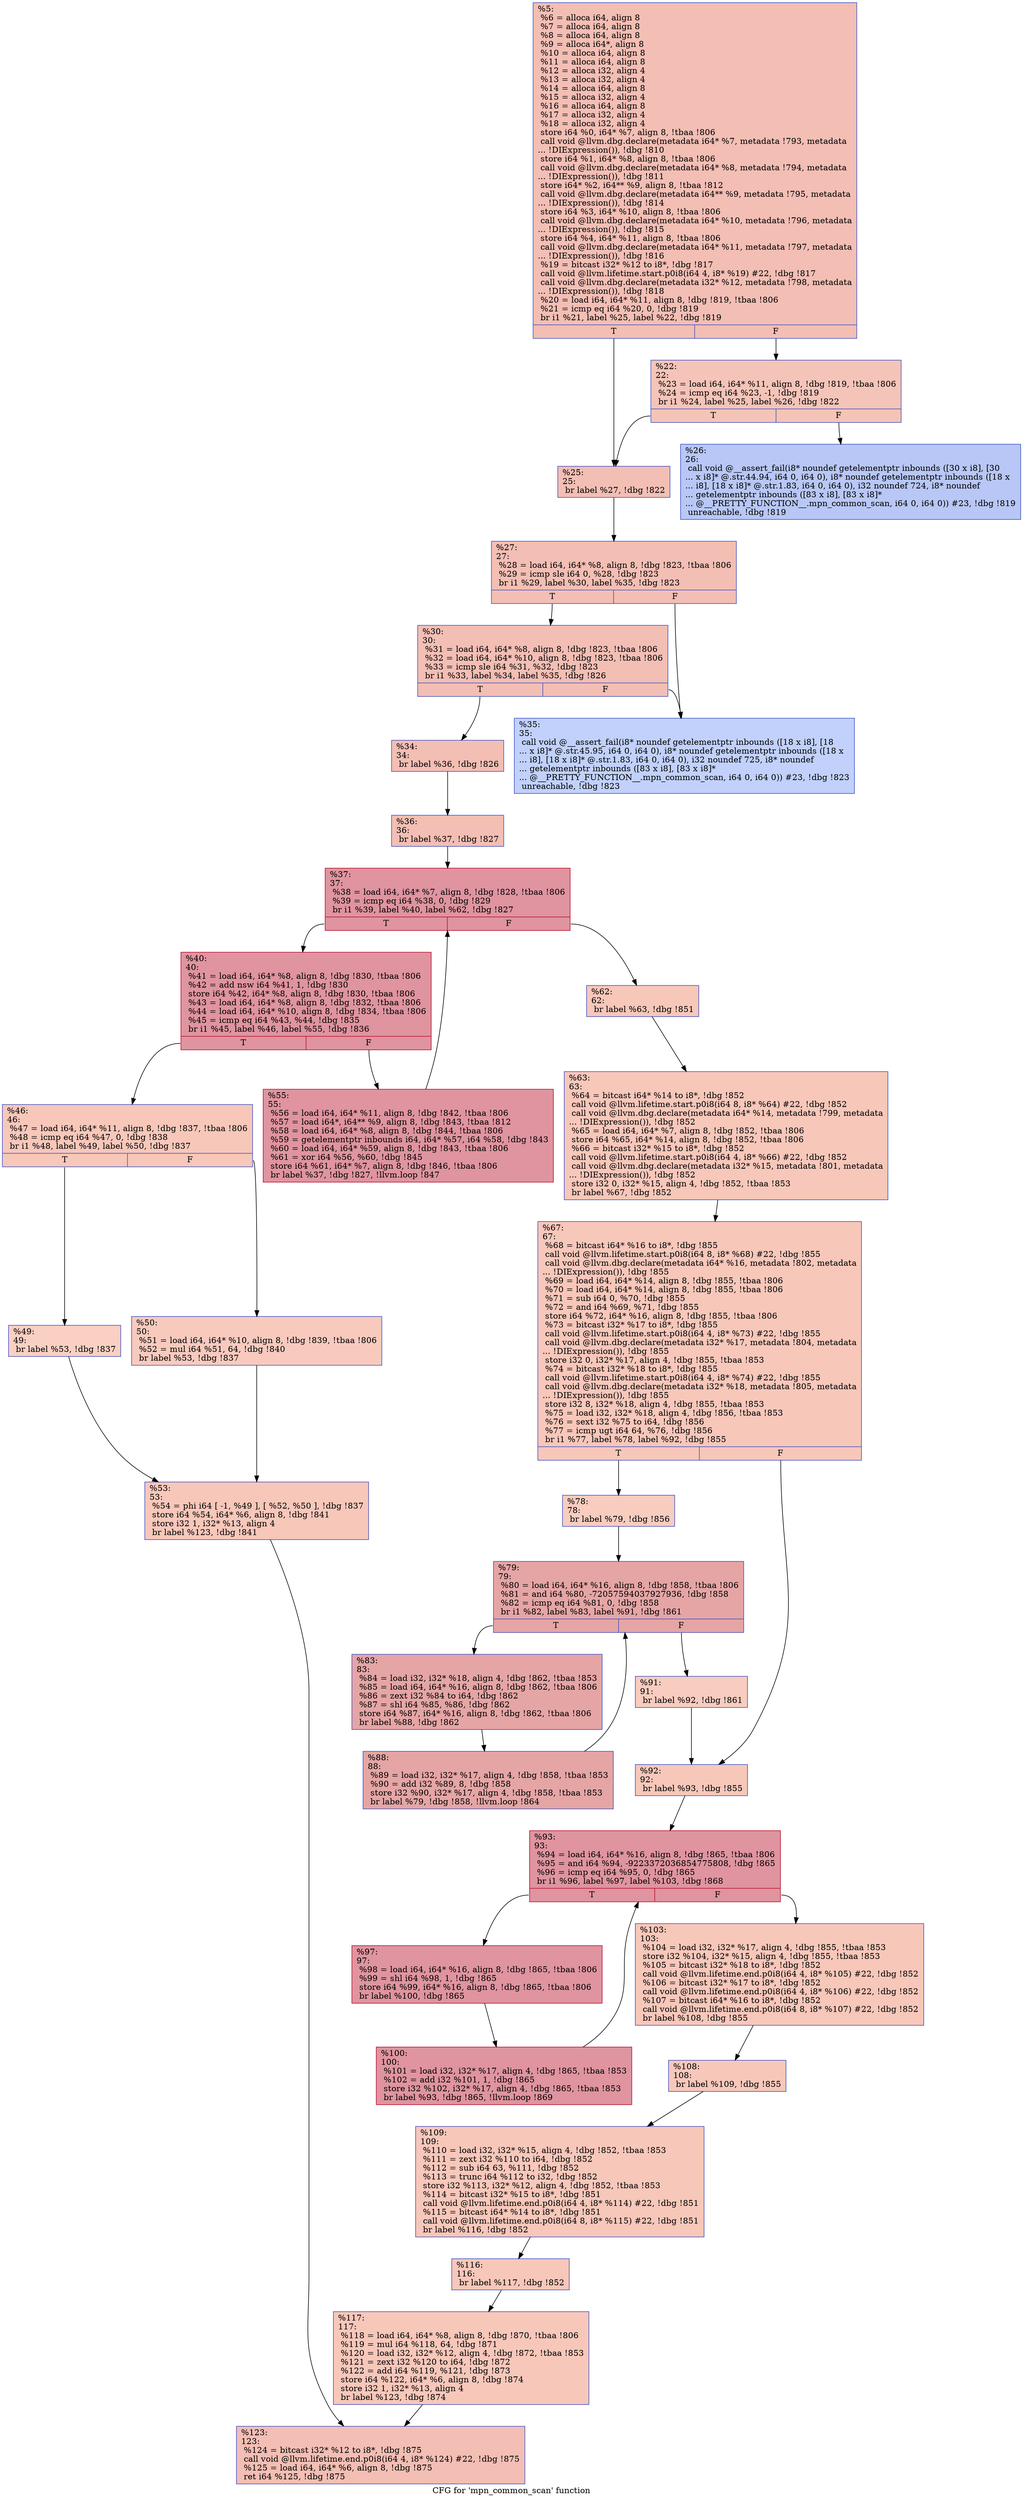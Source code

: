 digraph "CFG for 'mpn_common_scan' function" {
	label="CFG for 'mpn_common_scan' function";

	Node0x2550ca0 [shape=record,color="#3d50c3ff", style=filled, fillcolor="#e36c5570",label="{%5:\l  %6 = alloca i64, align 8\l  %7 = alloca i64, align 8\l  %8 = alloca i64, align 8\l  %9 = alloca i64*, align 8\l  %10 = alloca i64, align 8\l  %11 = alloca i64, align 8\l  %12 = alloca i32, align 4\l  %13 = alloca i32, align 4\l  %14 = alloca i64, align 8\l  %15 = alloca i32, align 4\l  %16 = alloca i64, align 8\l  %17 = alloca i32, align 4\l  %18 = alloca i32, align 4\l  store i64 %0, i64* %7, align 8, !tbaa !806\l  call void @llvm.dbg.declare(metadata i64* %7, metadata !793, metadata\l... !DIExpression()), !dbg !810\l  store i64 %1, i64* %8, align 8, !tbaa !806\l  call void @llvm.dbg.declare(metadata i64* %8, metadata !794, metadata\l... !DIExpression()), !dbg !811\l  store i64* %2, i64** %9, align 8, !tbaa !812\l  call void @llvm.dbg.declare(metadata i64** %9, metadata !795, metadata\l... !DIExpression()), !dbg !814\l  store i64 %3, i64* %10, align 8, !tbaa !806\l  call void @llvm.dbg.declare(metadata i64* %10, metadata !796, metadata\l... !DIExpression()), !dbg !815\l  store i64 %4, i64* %11, align 8, !tbaa !806\l  call void @llvm.dbg.declare(metadata i64* %11, metadata !797, metadata\l... !DIExpression()), !dbg !816\l  %19 = bitcast i32* %12 to i8*, !dbg !817\l  call void @llvm.lifetime.start.p0i8(i64 4, i8* %19) #22, !dbg !817\l  call void @llvm.dbg.declare(metadata i32* %12, metadata !798, metadata\l... !DIExpression()), !dbg !818\l  %20 = load i64, i64* %11, align 8, !dbg !819, !tbaa !806\l  %21 = icmp eq i64 %20, 0, !dbg !819\l  br i1 %21, label %25, label %22, !dbg !819\l|{<s0>T|<s1>F}}"];
	Node0x2550ca0:s0 -> Node0x2552620;
	Node0x2550ca0:s1 -> Node0x25525d0;
	Node0x25525d0 [shape=record,color="#3d50c3ff", style=filled, fillcolor="#e97a5f70",label="{%22:\l22:                                               \l  %23 = load i64, i64* %11, align 8, !dbg !819, !tbaa !806\l  %24 = icmp eq i64 %23, -1, !dbg !819\l  br i1 %24, label %25, label %26, !dbg !822\l|{<s0>T|<s1>F}}"];
	Node0x25525d0:s0 -> Node0x2552620;
	Node0x25525d0:s1 -> Node0x2552670;
	Node0x2552620 [shape=record,color="#3d50c3ff", style=filled, fillcolor="#e36c5570",label="{%25:\l25:                                               \l  br label %27, !dbg !822\l}"];
	Node0x2552620 -> Node0x25526c0;
	Node0x2552670 [shape=record,color="#3d50c3ff", style=filled, fillcolor="#5f7fe870",label="{%26:\l26:                                               \l  call void @__assert_fail(i8* noundef getelementptr inbounds ([30 x i8], [30\l... x i8]* @.str.44.94, i64 0, i64 0), i8* noundef getelementptr inbounds ([18 x\l... i8], [18 x i8]* @.str.1.83, i64 0, i64 0), i32 noundef 724, i8* noundef\l... getelementptr inbounds ([83 x i8], [83 x i8]*\l... @__PRETTY_FUNCTION__.mpn_common_scan, i64 0, i64 0)) #23, !dbg !819\l  unreachable, !dbg !819\l}"];
	Node0x25526c0 [shape=record,color="#3d50c3ff", style=filled, fillcolor="#e36c5570",label="{%27:\l27:                                               \l  %28 = load i64, i64* %8, align 8, !dbg !823, !tbaa !806\l  %29 = icmp sle i64 0, %28, !dbg !823\l  br i1 %29, label %30, label %35, !dbg !823\l|{<s0>T|<s1>F}}"];
	Node0x25526c0:s0 -> Node0x2552710;
	Node0x25526c0:s1 -> Node0x25527b0;
	Node0x2552710 [shape=record,color="#3d50c3ff", style=filled, fillcolor="#e36c5570",label="{%30:\l30:                                               \l  %31 = load i64, i64* %8, align 8, !dbg !823, !tbaa !806\l  %32 = load i64, i64* %10, align 8, !dbg !823, !tbaa !806\l  %33 = icmp sle i64 %31, %32, !dbg !823\l  br i1 %33, label %34, label %35, !dbg !826\l|{<s0>T|<s1>F}}"];
	Node0x2552710:s0 -> Node0x2552760;
	Node0x2552710:s1 -> Node0x25527b0;
	Node0x2552760 [shape=record,color="#3d50c3ff", style=filled, fillcolor="#e36c5570",label="{%34:\l34:                                               \l  br label %36, !dbg !826\l}"];
	Node0x2552760 -> Node0x2552800;
	Node0x25527b0 [shape=record,color="#3d50c3ff", style=filled, fillcolor="#7396f570",label="{%35:\l35:                                               \l  call void @__assert_fail(i8* noundef getelementptr inbounds ([18 x i8], [18\l... x i8]* @.str.45.95, i64 0, i64 0), i8* noundef getelementptr inbounds ([18 x\l... i8], [18 x i8]* @.str.1.83, i64 0, i64 0), i32 noundef 725, i8* noundef\l... getelementptr inbounds ([83 x i8], [83 x i8]*\l... @__PRETTY_FUNCTION__.mpn_common_scan, i64 0, i64 0)) #23, !dbg !823\l  unreachable, !dbg !823\l}"];
	Node0x2552800 [shape=record,color="#3d50c3ff", style=filled, fillcolor="#e36c5570",label="{%36:\l36:                                               \l  br label %37, !dbg !827\l}"];
	Node0x2552800 -> Node0x2552850;
	Node0x2552850 [shape=record,color="#b70d28ff", style=filled, fillcolor="#b70d2870",label="{%37:\l37:                                               \l  %38 = load i64, i64* %7, align 8, !dbg !828, !tbaa !806\l  %39 = icmp eq i64 %38, 0, !dbg !829\l  br i1 %39, label %40, label %62, !dbg !827\l|{<s0>T|<s1>F}}"];
	Node0x2552850:s0 -> Node0x25528a0;
	Node0x2552850:s1 -> Node0x2552a80;
	Node0x25528a0 [shape=record,color="#b70d28ff", style=filled, fillcolor="#b70d2870",label="{%40:\l40:                                               \l  %41 = load i64, i64* %8, align 8, !dbg !830, !tbaa !806\l  %42 = add nsw i64 %41, 1, !dbg !830\l  store i64 %42, i64* %8, align 8, !dbg !830, !tbaa !806\l  %43 = load i64, i64* %8, align 8, !dbg !832, !tbaa !806\l  %44 = load i64, i64* %10, align 8, !dbg !834, !tbaa !806\l  %45 = icmp eq i64 %43, %44, !dbg !835\l  br i1 %45, label %46, label %55, !dbg !836\l|{<s0>T|<s1>F}}"];
	Node0x25528a0:s0 -> Node0x25528f0;
	Node0x25528a0:s1 -> Node0x2552a30;
	Node0x25528f0 [shape=record,color="#3d50c3ff", style=filled, fillcolor="#ec7f6370",label="{%46:\l46:                                               \l  %47 = load i64, i64* %11, align 8, !dbg !837, !tbaa !806\l  %48 = icmp eq i64 %47, 0, !dbg !838\l  br i1 %48, label %49, label %50, !dbg !837\l|{<s0>T|<s1>F}}"];
	Node0x25528f0:s0 -> Node0x2552940;
	Node0x25528f0:s1 -> Node0x2552990;
	Node0x2552940 [shape=record,color="#3d50c3ff", style=filled, fillcolor="#f3947570",label="{%49:\l49:                                               \l  br label %53, !dbg !837\l}"];
	Node0x2552940 -> Node0x25529e0;
	Node0x2552990 [shape=record,color="#3d50c3ff", style=filled, fillcolor="#ef886b70",label="{%50:\l50:                                               \l  %51 = load i64, i64* %10, align 8, !dbg !839, !tbaa !806\l  %52 = mul i64 %51, 64, !dbg !840\l  br label %53, !dbg !837\l}"];
	Node0x2552990 -> Node0x25529e0;
	Node0x25529e0 [shape=record,color="#3d50c3ff", style=filled, fillcolor="#ec7f6370",label="{%53:\l53:                                               \l  %54 = phi i64 [ -1, %49 ], [ %52, %50 ], !dbg !837\l  store i64 %54, i64* %6, align 8, !dbg !841\l  store i32 1, i32* %13, align 4\l  br label %123, !dbg !841\l}"];
	Node0x25529e0 -> Node0x2552fd0;
	Node0x2552a30 [shape=record,color="#b70d28ff", style=filled, fillcolor="#b70d2870",label="{%55:\l55:                                               \l  %56 = load i64, i64* %11, align 8, !dbg !842, !tbaa !806\l  %57 = load i64*, i64** %9, align 8, !dbg !843, !tbaa !812\l  %58 = load i64, i64* %8, align 8, !dbg !844, !tbaa !806\l  %59 = getelementptr inbounds i64, i64* %57, i64 %58, !dbg !843\l  %60 = load i64, i64* %59, align 8, !dbg !843, !tbaa !806\l  %61 = xor i64 %56, %60, !dbg !845\l  store i64 %61, i64* %7, align 8, !dbg !846, !tbaa !806\l  br label %37, !dbg !827, !llvm.loop !847\l}"];
	Node0x2552a30 -> Node0x2552850;
	Node0x2552a80 [shape=record,color="#3d50c3ff", style=filled, fillcolor="#ec7f6370",label="{%62:\l62:                                               \l  br label %63, !dbg !851\l}"];
	Node0x2552a80 -> Node0x2552ad0;
	Node0x2552ad0 [shape=record,color="#3d50c3ff", style=filled, fillcolor="#ec7f6370",label="{%63:\l63:                                               \l  %64 = bitcast i64* %14 to i8*, !dbg !852\l  call void @llvm.lifetime.start.p0i8(i64 8, i8* %64) #22, !dbg !852\l  call void @llvm.dbg.declare(metadata i64* %14, metadata !799, metadata\l... !DIExpression()), !dbg !852\l  %65 = load i64, i64* %7, align 8, !dbg !852, !tbaa !806\l  store i64 %65, i64* %14, align 8, !dbg !852, !tbaa !806\l  %66 = bitcast i32* %15 to i8*, !dbg !852\l  call void @llvm.lifetime.start.p0i8(i64 4, i8* %66) #22, !dbg !852\l  call void @llvm.dbg.declare(metadata i32* %15, metadata !801, metadata\l... !DIExpression()), !dbg !852\l  store i32 0, i32* %15, align 4, !dbg !852, !tbaa !853\l  br label %67, !dbg !852\l}"];
	Node0x2552ad0 -> Node0x2552b20;
	Node0x2552b20 [shape=record,color="#3d50c3ff", style=filled, fillcolor="#ec7f6370",label="{%67:\l67:                                               \l  %68 = bitcast i64* %16 to i8*, !dbg !855\l  call void @llvm.lifetime.start.p0i8(i64 8, i8* %68) #22, !dbg !855\l  call void @llvm.dbg.declare(metadata i64* %16, metadata !802, metadata\l... !DIExpression()), !dbg !855\l  %69 = load i64, i64* %14, align 8, !dbg !855, !tbaa !806\l  %70 = load i64, i64* %14, align 8, !dbg !855, !tbaa !806\l  %71 = sub i64 0, %70, !dbg !855\l  %72 = and i64 %69, %71, !dbg !855\l  store i64 %72, i64* %16, align 8, !dbg !855, !tbaa !806\l  %73 = bitcast i32* %17 to i8*, !dbg !855\l  call void @llvm.lifetime.start.p0i8(i64 4, i8* %73) #22, !dbg !855\l  call void @llvm.dbg.declare(metadata i32* %17, metadata !804, metadata\l... !DIExpression()), !dbg !855\l  store i32 0, i32* %17, align 4, !dbg !855, !tbaa !853\l  %74 = bitcast i32* %18 to i8*, !dbg !855\l  call void @llvm.lifetime.start.p0i8(i64 4, i8* %74) #22, !dbg !855\l  call void @llvm.dbg.declare(metadata i32* %18, metadata !805, metadata\l... !DIExpression()), !dbg !855\l  store i32 8, i32* %18, align 4, !dbg !855, !tbaa !853\l  %75 = load i32, i32* %18, align 4, !dbg !856, !tbaa !853\l  %76 = sext i32 %75 to i64, !dbg !856\l  %77 = icmp ugt i64 64, %76, !dbg !856\l  br i1 %77, label %78, label %92, !dbg !855\l|{<s0>T|<s1>F}}"];
	Node0x2552b20:s0 -> Node0x2552b70;
	Node0x2552b20:s1 -> Node0x2552d00;
	Node0x2552b70 [shape=record,color="#3d50c3ff", style=filled, fillcolor="#f08b6e70",label="{%78:\l78:                                               \l  br label %79, !dbg !856\l}"];
	Node0x2552b70 -> Node0x2552bc0;
	Node0x2552bc0 [shape=record,color="#3d50c3ff", style=filled, fillcolor="#c5333470",label="{%79:\l79:                                               \l  %80 = load i64, i64* %16, align 8, !dbg !858, !tbaa !806\l  %81 = and i64 %80, -72057594037927936, !dbg !858\l  %82 = icmp eq i64 %81, 0, !dbg !858\l  br i1 %82, label %83, label %91, !dbg !861\l|{<s0>T|<s1>F}}"];
	Node0x2552bc0:s0 -> Node0x2552c10;
	Node0x2552bc0:s1 -> Node0x2552cb0;
	Node0x2552c10 [shape=record,color="#3d50c3ff", style=filled, fillcolor="#c5333470",label="{%83:\l83:                                               \l  %84 = load i32, i32* %18, align 4, !dbg !862, !tbaa !853\l  %85 = load i64, i64* %16, align 8, !dbg !862, !tbaa !806\l  %86 = zext i32 %84 to i64, !dbg !862\l  %87 = shl i64 %85, %86, !dbg !862\l  store i64 %87, i64* %16, align 8, !dbg !862, !tbaa !806\l  br label %88, !dbg !862\l}"];
	Node0x2552c10 -> Node0x2552c60;
	Node0x2552c60 [shape=record,color="#3d50c3ff", style=filled, fillcolor="#c5333470",label="{%88:\l88:                                               \l  %89 = load i32, i32* %17, align 4, !dbg !858, !tbaa !853\l  %90 = add i32 %89, 8, !dbg !858\l  store i32 %90, i32* %17, align 4, !dbg !858, !tbaa !853\l  br label %79, !dbg !858, !llvm.loop !864\l}"];
	Node0x2552c60 -> Node0x2552bc0;
	Node0x2552cb0 [shape=record,color="#3d50c3ff", style=filled, fillcolor="#f08b6e70",label="{%91:\l91:                                               \l  br label %92, !dbg !861\l}"];
	Node0x2552cb0 -> Node0x2552d00;
	Node0x2552d00 [shape=record,color="#3d50c3ff", style=filled, fillcolor="#ec7f6370",label="{%92:\l92:                                               \l  br label %93, !dbg !855\l}"];
	Node0x2552d00 -> Node0x2552d50;
	Node0x2552d50 [shape=record,color="#b70d28ff", style=filled, fillcolor="#b70d2870",label="{%93:\l93:                                               \l  %94 = load i64, i64* %16, align 8, !dbg !865, !tbaa !806\l  %95 = and i64 %94, -9223372036854775808, !dbg !865\l  %96 = icmp eq i64 %95, 0, !dbg !865\l  br i1 %96, label %97, label %103, !dbg !868\l|{<s0>T|<s1>F}}"];
	Node0x2552d50:s0 -> Node0x2552da0;
	Node0x2552d50:s1 -> Node0x2552e40;
	Node0x2552da0 [shape=record,color="#b70d28ff", style=filled, fillcolor="#b70d2870",label="{%97:\l97:                                               \l  %98 = load i64, i64* %16, align 8, !dbg !865, !tbaa !806\l  %99 = shl i64 %98, 1, !dbg !865\l  store i64 %99, i64* %16, align 8, !dbg !865, !tbaa !806\l  br label %100, !dbg !865\l}"];
	Node0x2552da0 -> Node0x2552df0;
	Node0x2552df0 [shape=record,color="#b70d28ff", style=filled, fillcolor="#b70d2870",label="{%100:\l100:                                              \l  %101 = load i32, i32* %17, align 4, !dbg !865, !tbaa !853\l  %102 = add i32 %101, 1, !dbg !865\l  store i32 %102, i32* %17, align 4, !dbg !865, !tbaa !853\l  br label %93, !dbg !865, !llvm.loop !869\l}"];
	Node0x2552df0 -> Node0x2552d50;
	Node0x2552e40 [shape=record,color="#3d50c3ff", style=filled, fillcolor="#ec7f6370",label="{%103:\l103:                                              \l  %104 = load i32, i32* %17, align 4, !dbg !855, !tbaa !853\l  store i32 %104, i32* %15, align 4, !dbg !855, !tbaa !853\l  %105 = bitcast i32* %18 to i8*, !dbg !852\l  call void @llvm.lifetime.end.p0i8(i64 4, i8* %105) #22, !dbg !852\l  %106 = bitcast i32* %17 to i8*, !dbg !852\l  call void @llvm.lifetime.end.p0i8(i64 4, i8* %106) #22, !dbg !852\l  %107 = bitcast i64* %16 to i8*, !dbg !852\l  call void @llvm.lifetime.end.p0i8(i64 8, i8* %107) #22, !dbg !852\l  br label %108, !dbg !855\l}"];
	Node0x2552e40 -> Node0x2552e90;
	Node0x2552e90 [shape=record,color="#3d50c3ff", style=filled, fillcolor="#ec7f6370",label="{%108:\l108:                                              \l  br label %109, !dbg !855\l}"];
	Node0x2552e90 -> Node0x2552ee0;
	Node0x2552ee0 [shape=record,color="#3d50c3ff", style=filled, fillcolor="#ec7f6370",label="{%109:\l109:                                              \l  %110 = load i32, i32* %15, align 4, !dbg !852, !tbaa !853\l  %111 = zext i32 %110 to i64, !dbg !852\l  %112 = sub i64 63, %111, !dbg !852\l  %113 = trunc i64 %112 to i32, !dbg !852\l  store i32 %113, i32* %12, align 4, !dbg !852, !tbaa !853\l  %114 = bitcast i32* %15 to i8*, !dbg !851\l  call void @llvm.lifetime.end.p0i8(i64 4, i8* %114) #22, !dbg !851\l  %115 = bitcast i64* %14 to i8*, !dbg !851\l  call void @llvm.lifetime.end.p0i8(i64 8, i8* %115) #22, !dbg !851\l  br label %116, !dbg !852\l}"];
	Node0x2552ee0 -> Node0x2552f30;
	Node0x2552f30 [shape=record,color="#3d50c3ff", style=filled, fillcolor="#ec7f6370",label="{%116:\l116:                                              \l  br label %117, !dbg !852\l}"];
	Node0x2552f30 -> Node0x2552f80;
	Node0x2552f80 [shape=record,color="#3d50c3ff", style=filled, fillcolor="#ec7f6370",label="{%117:\l117:                                              \l  %118 = load i64, i64* %8, align 8, !dbg !870, !tbaa !806\l  %119 = mul i64 %118, 64, !dbg !871\l  %120 = load i32, i32* %12, align 4, !dbg !872, !tbaa !853\l  %121 = zext i32 %120 to i64, !dbg !872\l  %122 = add i64 %119, %121, !dbg !873\l  store i64 %122, i64* %6, align 8, !dbg !874\l  store i32 1, i32* %13, align 4\l  br label %123, !dbg !874\l}"];
	Node0x2552f80 -> Node0x2552fd0;
	Node0x2552fd0 [shape=record,color="#3d50c3ff", style=filled, fillcolor="#e36c5570",label="{%123:\l123:                                              \l  %124 = bitcast i32* %12 to i8*, !dbg !875\l  call void @llvm.lifetime.end.p0i8(i64 4, i8* %124) #22, !dbg !875\l  %125 = load i64, i64* %6, align 8, !dbg !875\l  ret i64 %125, !dbg !875\l}"];
}
